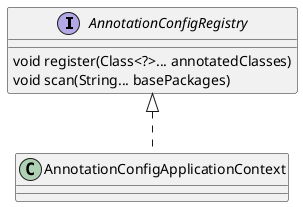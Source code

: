 @startuml

interface AnnotationConfigRegistry{
void register(Class<?>... annotatedClasses)
void scan(String... basePackages)
}
AnnotationConfigRegistry <|.. AnnotationConfigApplicationContext

@enduml